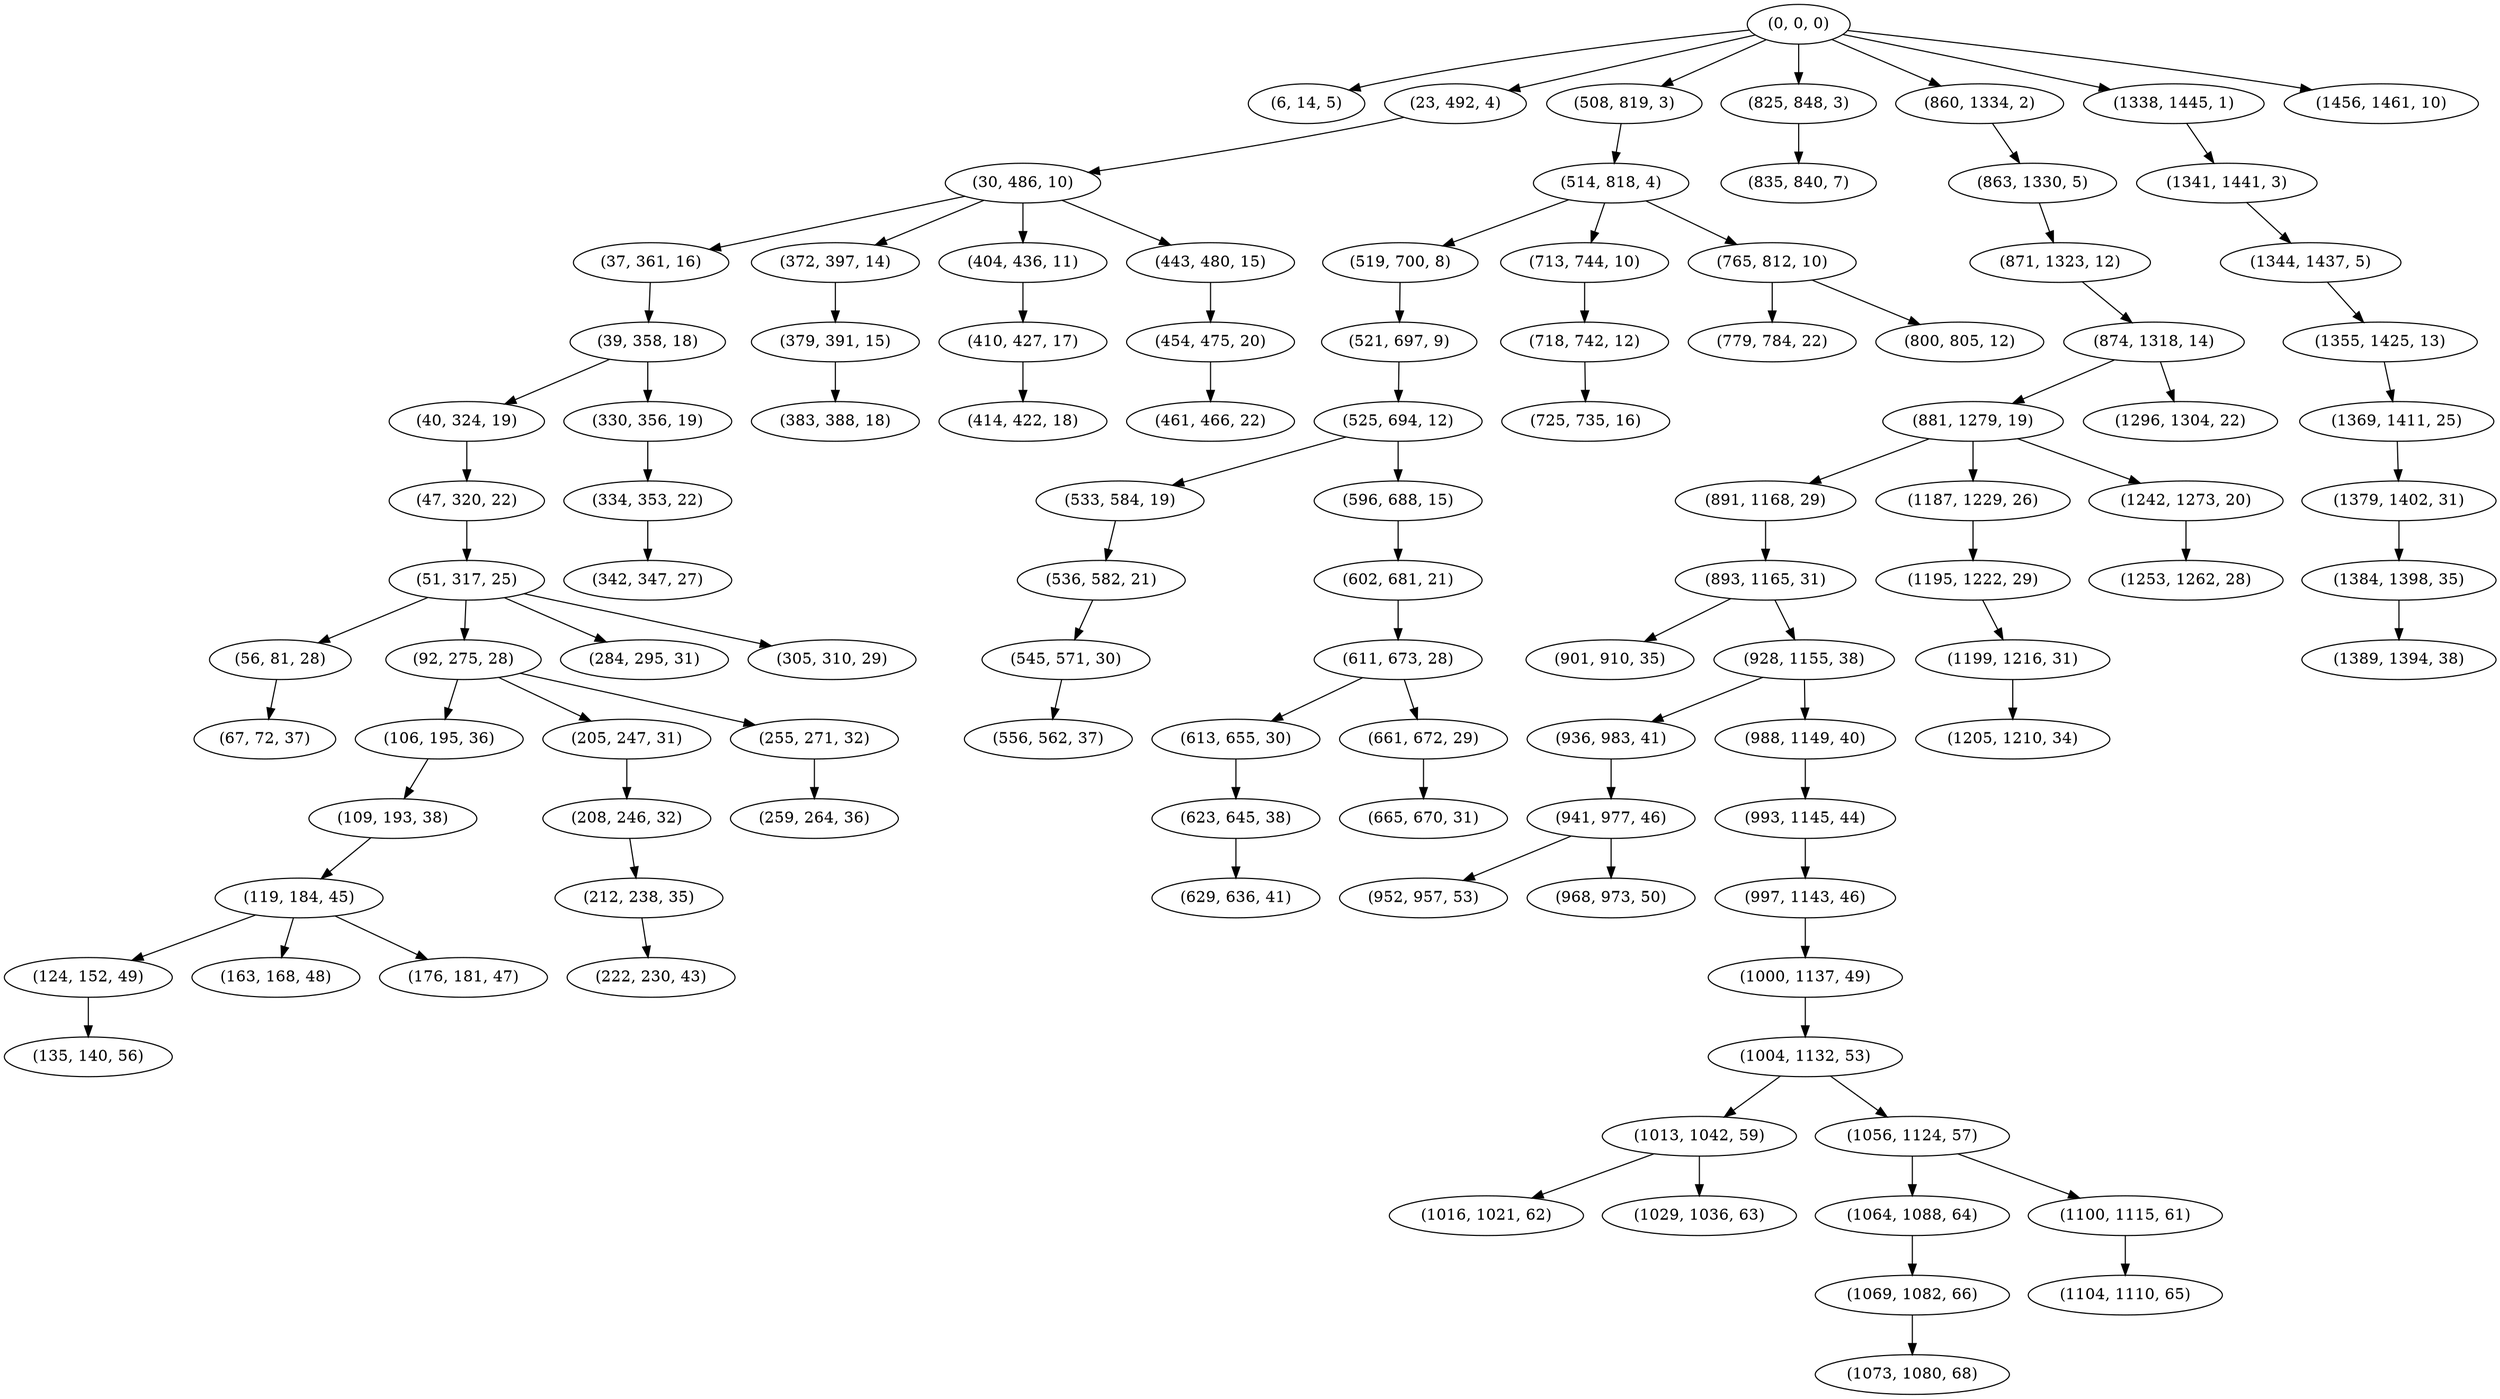digraph tree {
    "(0, 0, 0)";
    "(6, 14, 5)";
    "(23, 492, 4)";
    "(30, 486, 10)";
    "(37, 361, 16)";
    "(39, 358, 18)";
    "(40, 324, 19)";
    "(47, 320, 22)";
    "(51, 317, 25)";
    "(56, 81, 28)";
    "(67, 72, 37)";
    "(92, 275, 28)";
    "(106, 195, 36)";
    "(109, 193, 38)";
    "(119, 184, 45)";
    "(124, 152, 49)";
    "(135, 140, 56)";
    "(163, 168, 48)";
    "(176, 181, 47)";
    "(205, 247, 31)";
    "(208, 246, 32)";
    "(212, 238, 35)";
    "(222, 230, 43)";
    "(255, 271, 32)";
    "(259, 264, 36)";
    "(284, 295, 31)";
    "(305, 310, 29)";
    "(330, 356, 19)";
    "(334, 353, 22)";
    "(342, 347, 27)";
    "(372, 397, 14)";
    "(379, 391, 15)";
    "(383, 388, 18)";
    "(404, 436, 11)";
    "(410, 427, 17)";
    "(414, 422, 18)";
    "(443, 480, 15)";
    "(454, 475, 20)";
    "(461, 466, 22)";
    "(508, 819, 3)";
    "(514, 818, 4)";
    "(519, 700, 8)";
    "(521, 697, 9)";
    "(525, 694, 12)";
    "(533, 584, 19)";
    "(536, 582, 21)";
    "(545, 571, 30)";
    "(556, 562, 37)";
    "(596, 688, 15)";
    "(602, 681, 21)";
    "(611, 673, 28)";
    "(613, 655, 30)";
    "(623, 645, 38)";
    "(629, 636, 41)";
    "(661, 672, 29)";
    "(665, 670, 31)";
    "(713, 744, 10)";
    "(718, 742, 12)";
    "(725, 735, 16)";
    "(765, 812, 10)";
    "(779, 784, 22)";
    "(800, 805, 12)";
    "(825, 848, 3)";
    "(835, 840, 7)";
    "(860, 1334, 2)";
    "(863, 1330, 5)";
    "(871, 1323, 12)";
    "(874, 1318, 14)";
    "(881, 1279, 19)";
    "(891, 1168, 29)";
    "(893, 1165, 31)";
    "(901, 910, 35)";
    "(928, 1155, 38)";
    "(936, 983, 41)";
    "(941, 977, 46)";
    "(952, 957, 53)";
    "(968, 973, 50)";
    "(988, 1149, 40)";
    "(993, 1145, 44)";
    "(997, 1143, 46)";
    "(1000, 1137, 49)";
    "(1004, 1132, 53)";
    "(1013, 1042, 59)";
    "(1016, 1021, 62)";
    "(1029, 1036, 63)";
    "(1056, 1124, 57)";
    "(1064, 1088, 64)";
    "(1069, 1082, 66)";
    "(1073, 1080, 68)";
    "(1100, 1115, 61)";
    "(1104, 1110, 65)";
    "(1187, 1229, 26)";
    "(1195, 1222, 29)";
    "(1199, 1216, 31)";
    "(1205, 1210, 34)";
    "(1242, 1273, 20)";
    "(1253, 1262, 28)";
    "(1296, 1304, 22)";
    "(1338, 1445, 1)";
    "(1341, 1441, 3)";
    "(1344, 1437, 5)";
    "(1355, 1425, 13)";
    "(1369, 1411, 25)";
    "(1379, 1402, 31)";
    "(1384, 1398, 35)";
    "(1389, 1394, 38)";
    "(1456, 1461, 10)";
    "(0, 0, 0)" -> "(6, 14, 5)";
    "(0, 0, 0)" -> "(23, 492, 4)";
    "(0, 0, 0)" -> "(508, 819, 3)";
    "(0, 0, 0)" -> "(825, 848, 3)";
    "(0, 0, 0)" -> "(860, 1334, 2)";
    "(0, 0, 0)" -> "(1338, 1445, 1)";
    "(0, 0, 0)" -> "(1456, 1461, 10)";
    "(23, 492, 4)" -> "(30, 486, 10)";
    "(30, 486, 10)" -> "(37, 361, 16)";
    "(30, 486, 10)" -> "(372, 397, 14)";
    "(30, 486, 10)" -> "(404, 436, 11)";
    "(30, 486, 10)" -> "(443, 480, 15)";
    "(37, 361, 16)" -> "(39, 358, 18)";
    "(39, 358, 18)" -> "(40, 324, 19)";
    "(39, 358, 18)" -> "(330, 356, 19)";
    "(40, 324, 19)" -> "(47, 320, 22)";
    "(47, 320, 22)" -> "(51, 317, 25)";
    "(51, 317, 25)" -> "(56, 81, 28)";
    "(51, 317, 25)" -> "(92, 275, 28)";
    "(51, 317, 25)" -> "(284, 295, 31)";
    "(51, 317, 25)" -> "(305, 310, 29)";
    "(56, 81, 28)" -> "(67, 72, 37)";
    "(92, 275, 28)" -> "(106, 195, 36)";
    "(92, 275, 28)" -> "(205, 247, 31)";
    "(92, 275, 28)" -> "(255, 271, 32)";
    "(106, 195, 36)" -> "(109, 193, 38)";
    "(109, 193, 38)" -> "(119, 184, 45)";
    "(119, 184, 45)" -> "(124, 152, 49)";
    "(119, 184, 45)" -> "(163, 168, 48)";
    "(119, 184, 45)" -> "(176, 181, 47)";
    "(124, 152, 49)" -> "(135, 140, 56)";
    "(205, 247, 31)" -> "(208, 246, 32)";
    "(208, 246, 32)" -> "(212, 238, 35)";
    "(212, 238, 35)" -> "(222, 230, 43)";
    "(255, 271, 32)" -> "(259, 264, 36)";
    "(330, 356, 19)" -> "(334, 353, 22)";
    "(334, 353, 22)" -> "(342, 347, 27)";
    "(372, 397, 14)" -> "(379, 391, 15)";
    "(379, 391, 15)" -> "(383, 388, 18)";
    "(404, 436, 11)" -> "(410, 427, 17)";
    "(410, 427, 17)" -> "(414, 422, 18)";
    "(443, 480, 15)" -> "(454, 475, 20)";
    "(454, 475, 20)" -> "(461, 466, 22)";
    "(508, 819, 3)" -> "(514, 818, 4)";
    "(514, 818, 4)" -> "(519, 700, 8)";
    "(514, 818, 4)" -> "(713, 744, 10)";
    "(514, 818, 4)" -> "(765, 812, 10)";
    "(519, 700, 8)" -> "(521, 697, 9)";
    "(521, 697, 9)" -> "(525, 694, 12)";
    "(525, 694, 12)" -> "(533, 584, 19)";
    "(525, 694, 12)" -> "(596, 688, 15)";
    "(533, 584, 19)" -> "(536, 582, 21)";
    "(536, 582, 21)" -> "(545, 571, 30)";
    "(545, 571, 30)" -> "(556, 562, 37)";
    "(596, 688, 15)" -> "(602, 681, 21)";
    "(602, 681, 21)" -> "(611, 673, 28)";
    "(611, 673, 28)" -> "(613, 655, 30)";
    "(611, 673, 28)" -> "(661, 672, 29)";
    "(613, 655, 30)" -> "(623, 645, 38)";
    "(623, 645, 38)" -> "(629, 636, 41)";
    "(661, 672, 29)" -> "(665, 670, 31)";
    "(713, 744, 10)" -> "(718, 742, 12)";
    "(718, 742, 12)" -> "(725, 735, 16)";
    "(765, 812, 10)" -> "(779, 784, 22)";
    "(765, 812, 10)" -> "(800, 805, 12)";
    "(825, 848, 3)" -> "(835, 840, 7)";
    "(860, 1334, 2)" -> "(863, 1330, 5)";
    "(863, 1330, 5)" -> "(871, 1323, 12)";
    "(871, 1323, 12)" -> "(874, 1318, 14)";
    "(874, 1318, 14)" -> "(881, 1279, 19)";
    "(874, 1318, 14)" -> "(1296, 1304, 22)";
    "(881, 1279, 19)" -> "(891, 1168, 29)";
    "(881, 1279, 19)" -> "(1187, 1229, 26)";
    "(881, 1279, 19)" -> "(1242, 1273, 20)";
    "(891, 1168, 29)" -> "(893, 1165, 31)";
    "(893, 1165, 31)" -> "(901, 910, 35)";
    "(893, 1165, 31)" -> "(928, 1155, 38)";
    "(928, 1155, 38)" -> "(936, 983, 41)";
    "(928, 1155, 38)" -> "(988, 1149, 40)";
    "(936, 983, 41)" -> "(941, 977, 46)";
    "(941, 977, 46)" -> "(952, 957, 53)";
    "(941, 977, 46)" -> "(968, 973, 50)";
    "(988, 1149, 40)" -> "(993, 1145, 44)";
    "(993, 1145, 44)" -> "(997, 1143, 46)";
    "(997, 1143, 46)" -> "(1000, 1137, 49)";
    "(1000, 1137, 49)" -> "(1004, 1132, 53)";
    "(1004, 1132, 53)" -> "(1013, 1042, 59)";
    "(1004, 1132, 53)" -> "(1056, 1124, 57)";
    "(1013, 1042, 59)" -> "(1016, 1021, 62)";
    "(1013, 1042, 59)" -> "(1029, 1036, 63)";
    "(1056, 1124, 57)" -> "(1064, 1088, 64)";
    "(1056, 1124, 57)" -> "(1100, 1115, 61)";
    "(1064, 1088, 64)" -> "(1069, 1082, 66)";
    "(1069, 1082, 66)" -> "(1073, 1080, 68)";
    "(1100, 1115, 61)" -> "(1104, 1110, 65)";
    "(1187, 1229, 26)" -> "(1195, 1222, 29)";
    "(1195, 1222, 29)" -> "(1199, 1216, 31)";
    "(1199, 1216, 31)" -> "(1205, 1210, 34)";
    "(1242, 1273, 20)" -> "(1253, 1262, 28)";
    "(1338, 1445, 1)" -> "(1341, 1441, 3)";
    "(1341, 1441, 3)" -> "(1344, 1437, 5)";
    "(1344, 1437, 5)" -> "(1355, 1425, 13)";
    "(1355, 1425, 13)" -> "(1369, 1411, 25)";
    "(1369, 1411, 25)" -> "(1379, 1402, 31)";
    "(1379, 1402, 31)" -> "(1384, 1398, 35)";
    "(1384, 1398, 35)" -> "(1389, 1394, 38)";
}
